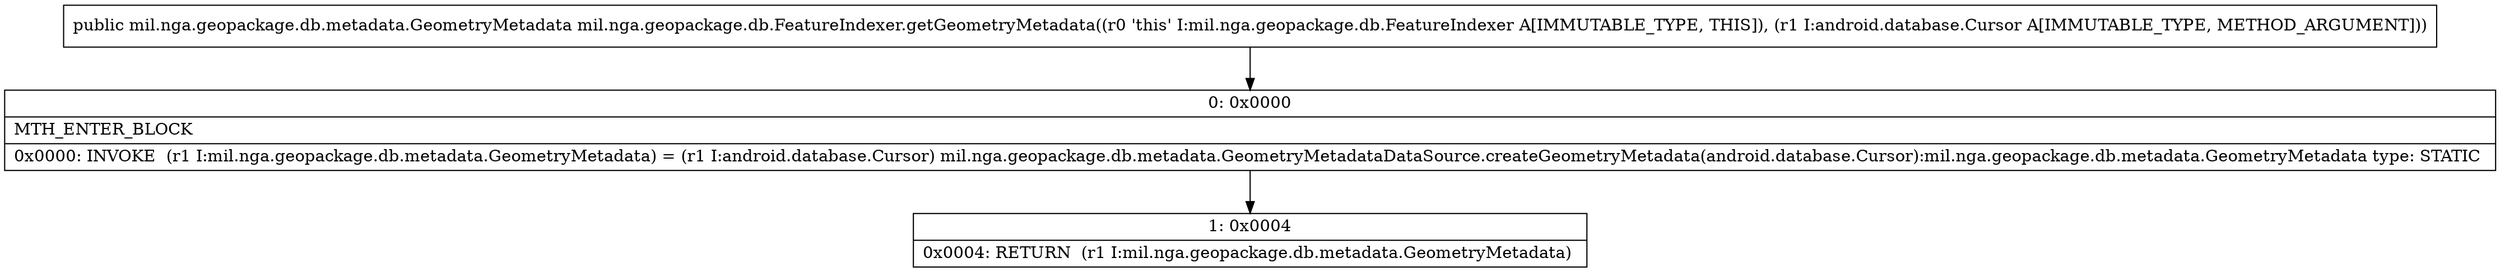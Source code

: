 digraph "CFG formil.nga.geopackage.db.FeatureIndexer.getGeometryMetadata(Landroid\/database\/Cursor;)Lmil\/nga\/geopackage\/db\/metadata\/GeometryMetadata;" {
Node_0 [shape=record,label="{0\:\ 0x0000|MTH_ENTER_BLOCK\l|0x0000: INVOKE  (r1 I:mil.nga.geopackage.db.metadata.GeometryMetadata) = (r1 I:android.database.Cursor) mil.nga.geopackage.db.metadata.GeometryMetadataDataSource.createGeometryMetadata(android.database.Cursor):mil.nga.geopackage.db.metadata.GeometryMetadata type: STATIC \l}"];
Node_1 [shape=record,label="{1\:\ 0x0004|0x0004: RETURN  (r1 I:mil.nga.geopackage.db.metadata.GeometryMetadata) \l}"];
MethodNode[shape=record,label="{public mil.nga.geopackage.db.metadata.GeometryMetadata mil.nga.geopackage.db.FeatureIndexer.getGeometryMetadata((r0 'this' I:mil.nga.geopackage.db.FeatureIndexer A[IMMUTABLE_TYPE, THIS]), (r1 I:android.database.Cursor A[IMMUTABLE_TYPE, METHOD_ARGUMENT])) }"];
MethodNode -> Node_0;
Node_0 -> Node_1;
}

